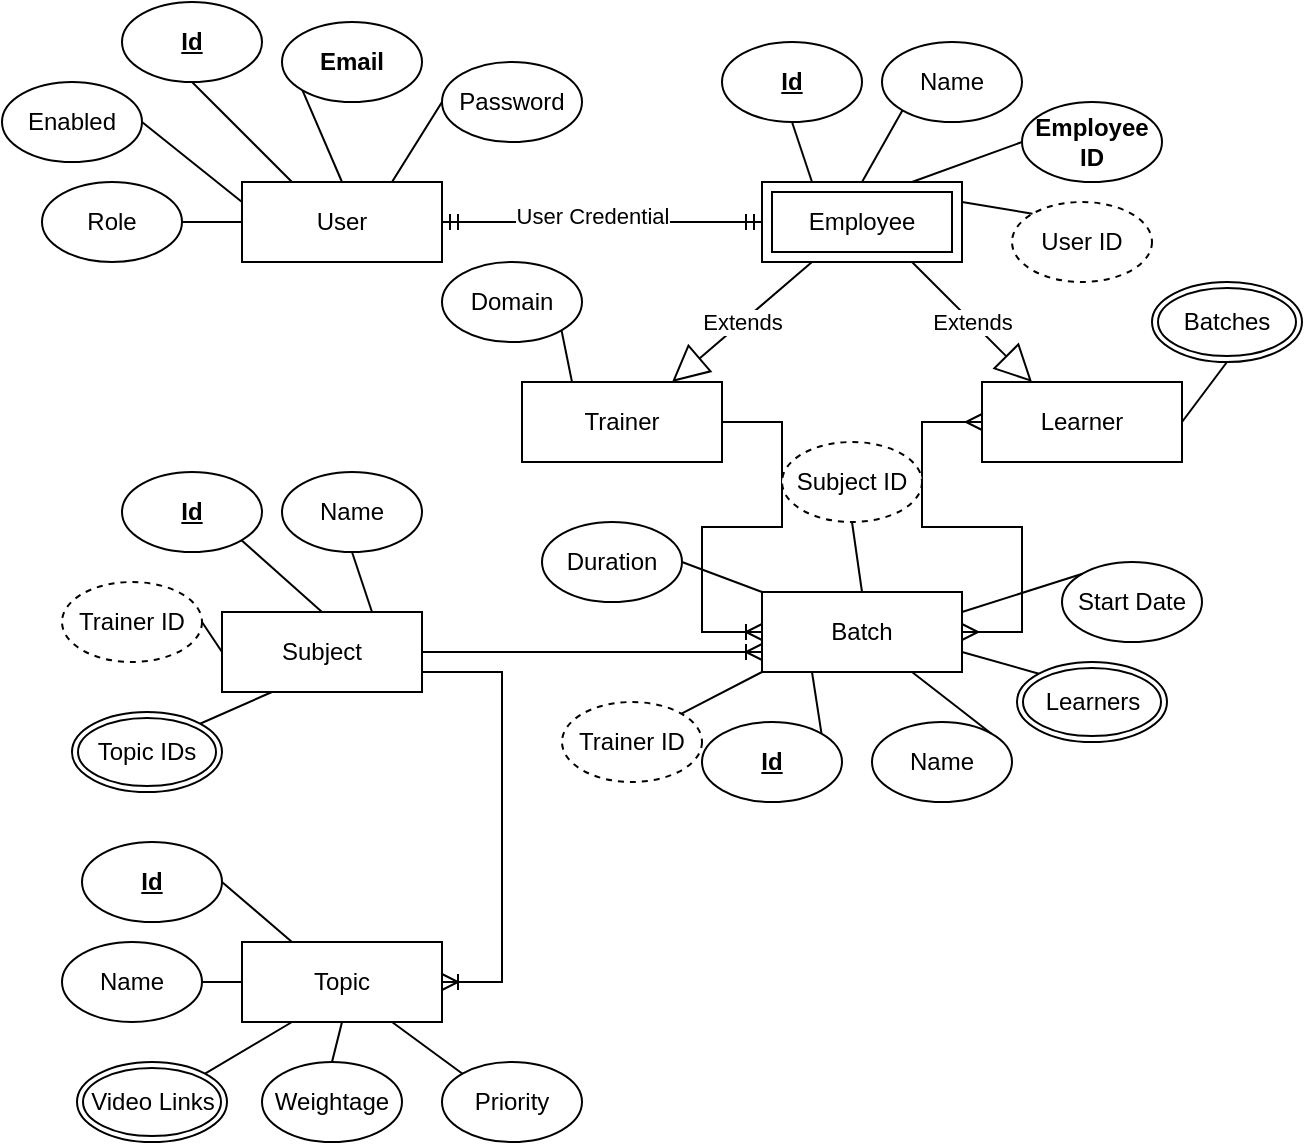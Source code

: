 <mxfile version="22.1.0" type="device">
  <diagram name="E-Learning" id="OIANr_8b8tr41d54KV40">
    <mxGraphModel dx="873" dy="510" grid="1" gridSize="10" guides="1" tooltips="1" connect="1" arrows="1" fold="1" page="1" pageScale="1" pageWidth="1100" pageHeight="850" math="0" shadow="0">
      <root>
        <mxCell id="0" />
        <mxCell id="1" parent="0" />
        <mxCell id="Su-YMEVekgUXVJTX0emV-1" value="Employee" style="shape=ext;margin=3;double=1;whiteSpace=wrap;html=1;align=center;" parent="1" vertex="1">
          <mxGeometry x="470" y="220" width="100" height="40" as="geometry" />
        </mxCell>
        <mxCell id="Su-YMEVekgUXVJTX0emV-2" value="Trainer" style="whiteSpace=wrap;html=1;align=center;" parent="1" vertex="1">
          <mxGeometry x="350" y="320" width="100" height="40" as="geometry" />
        </mxCell>
        <mxCell id="Su-YMEVekgUXVJTX0emV-3" value="Learner" style="whiteSpace=wrap;html=1;align=center;" parent="1" vertex="1">
          <mxGeometry x="580" y="320" width="100" height="40" as="geometry" />
        </mxCell>
        <mxCell id="Su-YMEVekgUXVJTX0emV-4" value="&lt;b&gt;&lt;u&gt;Id&lt;/u&gt;&lt;/b&gt;" style="ellipse;whiteSpace=wrap;html=1;align=center;" parent="1" vertex="1">
          <mxGeometry x="450" y="150" width="70" height="40" as="geometry" />
        </mxCell>
        <mxCell id="Su-YMEVekgUXVJTX0emV-5" value="Name" style="ellipse;whiteSpace=wrap;html=1;align=center;" parent="1" vertex="1">
          <mxGeometry x="530" y="150" width="70" height="40" as="geometry" />
        </mxCell>
        <mxCell id="Su-YMEVekgUXVJTX0emV-6" value="&lt;b&gt;Employee ID&lt;/b&gt;" style="ellipse;whiteSpace=wrap;html=1;align=center;" parent="1" vertex="1">
          <mxGeometry x="600" y="180" width="70" height="40" as="geometry" />
        </mxCell>
        <mxCell id="Su-YMEVekgUXVJTX0emV-12" value="" style="endArrow=none;html=1;rounded=0;exitX=0.5;exitY=1;exitDx=0;exitDy=0;entryX=0.25;entryY=0;entryDx=0;entryDy=0;" parent="1" source="Su-YMEVekgUXVJTX0emV-4" target="Su-YMEVekgUXVJTX0emV-1" edge="1">
          <mxGeometry relative="1" as="geometry">
            <mxPoint x="435" y="204" as="sourcePoint" />
            <mxPoint x="480" y="230" as="targetPoint" />
          </mxGeometry>
        </mxCell>
        <mxCell id="Su-YMEVekgUXVJTX0emV-13" value="" style="endArrow=none;html=1;rounded=0;exitX=0;exitY=1;exitDx=0;exitDy=0;entryX=0.5;entryY=0;entryDx=0;entryDy=0;" parent="1" source="Su-YMEVekgUXVJTX0emV-5" target="Su-YMEVekgUXVJTX0emV-1" edge="1">
          <mxGeometry relative="1" as="geometry">
            <mxPoint x="495" y="200" as="sourcePoint" />
            <mxPoint x="505" y="230" as="targetPoint" />
          </mxGeometry>
        </mxCell>
        <mxCell id="Su-YMEVekgUXVJTX0emV-14" value="" style="endArrow=none;html=1;rounded=0;exitX=0;exitY=0.5;exitDx=0;exitDy=0;entryX=0.75;entryY=0;entryDx=0;entryDy=0;" parent="1" source="Su-YMEVekgUXVJTX0emV-6" target="Su-YMEVekgUXVJTX0emV-1" edge="1">
          <mxGeometry relative="1" as="geometry">
            <mxPoint x="550" y="194" as="sourcePoint" />
            <mxPoint x="530" y="230" as="targetPoint" />
          </mxGeometry>
        </mxCell>
        <mxCell id="Su-YMEVekgUXVJTX0emV-15" value="Extends" style="endArrow=block;endSize=16;endFill=0;html=1;rounded=0;exitX=0.25;exitY=1;exitDx=0;exitDy=0;entryX=0.75;entryY=0;entryDx=0;entryDy=0;" parent="1" source="Su-YMEVekgUXVJTX0emV-1" target="Su-YMEVekgUXVJTX0emV-2" edge="1">
          <mxGeometry width="160" relative="1" as="geometry">
            <mxPoint x="495" y="290" as="sourcePoint" />
            <mxPoint x="600" y="320" as="targetPoint" />
          </mxGeometry>
        </mxCell>
        <mxCell id="Su-YMEVekgUXVJTX0emV-16" value="Extends" style="endArrow=block;endSize=16;endFill=0;html=1;rounded=0;exitX=0.75;exitY=1;exitDx=0;exitDy=0;entryX=0.25;entryY=0;entryDx=0;entryDy=0;" parent="1" source="Su-YMEVekgUXVJTX0emV-1" target="Su-YMEVekgUXVJTX0emV-3" edge="1">
          <mxGeometry width="160" relative="1" as="geometry">
            <mxPoint x="505" y="270" as="sourcePoint" />
            <mxPoint x="435" y="330" as="targetPoint" />
          </mxGeometry>
        </mxCell>
        <mxCell id="Su-YMEVekgUXVJTX0emV-18" value="Domain" style="ellipse;whiteSpace=wrap;html=1;align=center;" parent="1" vertex="1">
          <mxGeometry x="310" y="260" width="70" height="40" as="geometry" />
        </mxCell>
        <mxCell id="Su-YMEVekgUXVJTX0emV-20" value="" style="endArrow=none;html=1;rounded=0;exitX=1;exitY=1;exitDx=0;exitDy=0;entryX=0.25;entryY=0;entryDx=0;entryDy=0;" parent="1" source="Su-YMEVekgUXVJTX0emV-18" target="Su-YMEVekgUXVJTX0emV-2" edge="1">
          <mxGeometry relative="1" as="geometry">
            <mxPoint x="340" y="310" as="sourcePoint" />
            <mxPoint x="360" y="330" as="targetPoint" />
          </mxGeometry>
        </mxCell>
        <mxCell id="Su-YMEVekgUXVJTX0emV-22" value="User ID" style="ellipse;whiteSpace=wrap;html=1;align=center;dashed=1;" parent="1" vertex="1">
          <mxGeometry x="595" y="230" width="70" height="40" as="geometry" />
        </mxCell>
        <mxCell id="Su-YMEVekgUXVJTX0emV-23" value="" style="endArrow=none;html=1;rounded=0;exitX=0;exitY=0;exitDx=0;exitDy=0;entryX=1;entryY=0.25;entryDx=0;entryDy=0;" parent="1" source="Su-YMEVekgUXVJTX0emV-22" target="Su-YMEVekgUXVJTX0emV-1" edge="1">
          <mxGeometry relative="1" as="geometry">
            <mxPoint x="610" y="210" as="sourcePoint" />
            <mxPoint x="555" y="230" as="targetPoint" />
          </mxGeometry>
        </mxCell>
        <mxCell id="Su-YMEVekgUXVJTX0emV-24" value="User" style="whiteSpace=wrap;html=1;align=center;" parent="1" vertex="1">
          <mxGeometry x="210" y="220" width="100" height="40" as="geometry" />
        </mxCell>
        <mxCell id="Su-YMEVekgUXVJTX0emV-25" value="&lt;b&gt;&lt;u&gt;Id&lt;/u&gt;&lt;/b&gt;" style="ellipse;whiteSpace=wrap;html=1;align=center;" parent="1" vertex="1">
          <mxGeometry x="150" y="130" width="70" height="40" as="geometry" />
        </mxCell>
        <mxCell id="Su-YMEVekgUXVJTX0emV-26" value="&lt;b&gt;Email&lt;/b&gt;" style="ellipse;whiteSpace=wrap;html=1;align=center;" parent="1" vertex="1">
          <mxGeometry x="230" y="140" width="70" height="40" as="geometry" />
        </mxCell>
        <mxCell id="Su-YMEVekgUXVJTX0emV-27" value="Password" style="ellipse;whiteSpace=wrap;html=1;align=center;" parent="1" vertex="1">
          <mxGeometry x="310" y="160" width="70" height="40" as="geometry" />
        </mxCell>
        <mxCell id="Su-YMEVekgUXVJTX0emV-28" value="Enabled" style="ellipse;whiteSpace=wrap;html=1;align=center;" parent="1" vertex="1">
          <mxGeometry x="90" y="170" width="70" height="40" as="geometry" />
        </mxCell>
        <mxCell id="Su-YMEVekgUXVJTX0emV-29" value="Role" style="ellipse;whiteSpace=wrap;html=1;align=center;" parent="1" vertex="1">
          <mxGeometry x="110" y="220" width="70" height="40" as="geometry" />
        </mxCell>
        <mxCell id="Su-YMEVekgUXVJTX0emV-30" value="" style="endArrow=none;html=1;rounded=0;exitX=1;exitY=0.5;exitDx=0;exitDy=0;entryX=0;entryY=0.5;entryDx=0;entryDy=0;" parent="1" source="Su-YMEVekgUXVJTX0emV-29" target="Su-YMEVekgUXVJTX0emV-24" edge="1">
          <mxGeometry relative="1" as="geometry">
            <mxPoint x="455" y="290" as="sourcePoint" />
            <mxPoint x="465" y="320" as="targetPoint" />
          </mxGeometry>
        </mxCell>
        <mxCell id="Su-YMEVekgUXVJTX0emV-31" value="" style="endArrow=none;html=1;rounded=0;exitX=1;exitY=0.5;exitDx=0;exitDy=0;entryX=0;entryY=0.25;entryDx=0;entryDy=0;" parent="1" source="Su-YMEVekgUXVJTX0emV-28" target="Su-YMEVekgUXVJTX0emV-24" edge="1">
          <mxGeometry relative="1" as="geometry">
            <mxPoint x="190" y="250" as="sourcePoint" />
            <mxPoint x="220" y="250" as="targetPoint" />
          </mxGeometry>
        </mxCell>
        <mxCell id="Su-YMEVekgUXVJTX0emV-32" value="" style="endArrow=none;html=1;rounded=0;exitX=0.5;exitY=1;exitDx=0;exitDy=0;entryX=0.25;entryY=0;entryDx=0;entryDy=0;" parent="1" source="Su-YMEVekgUXVJTX0emV-25" target="Su-YMEVekgUXVJTX0emV-24" edge="1">
          <mxGeometry relative="1" as="geometry">
            <mxPoint x="170" y="200" as="sourcePoint" />
            <mxPoint x="220" y="240" as="targetPoint" />
          </mxGeometry>
        </mxCell>
        <mxCell id="Su-YMEVekgUXVJTX0emV-33" value="" style="endArrow=none;html=1;rounded=0;exitX=0;exitY=1;exitDx=0;exitDy=0;entryX=0.5;entryY=0;entryDx=0;entryDy=0;" parent="1" source="Su-YMEVekgUXVJTX0emV-26" target="Su-YMEVekgUXVJTX0emV-24" edge="1">
          <mxGeometry relative="1" as="geometry">
            <mxPoint x="195" y="180" as="sourcePoint" />
            <mxPoint x="245" y="230" as="targetPoint" />
          </mxGeometry>
        </mxCell>
        <mxCell id="Su-YMEVekgUXVJTX0emV-34" value="" style="endArrow=none;html=1;rounded=0;exitX=0;exitY=0.5;exitDx=0;exitDy=0;entryX=0.75;entryY=0;entryDx=0;entryDy=0;" parent="1" source="Su-YMEVekgUXVJTX0emV-27" target="Su-YMEVekgUXVJTX0emV-24" edge="1">
          <mxGeometry relative="1" as="geometry">
            <mxPoint x="250" y="184" as="sourcePoint" />
            <mxPoint x="270" y="230" as="targetPoint" />
          </mxGeometry>
        </mxCell>
        <mxCell id="Su-YMEVekgUXVJTX0emV-35" value="" style="edgeStyle=entityRelationEdgeStyle;fontSize=12;html=1;endArrow=ERmandOne;startArrow=ERmandOne;rounded=0;entryX=0;entryY=0.5;entryDx=0;entryDy=0;exitX=1;exitY=0.5;exitDx=0;exitDy=0;" parent="1" source="Su-YMEVekgUXVJTX0emV-24" target="Su-YMEVekgUXVJTX0emV-1" edge="1">
          <mxGeometry width="100" height="100" relative="1" as="geometry">
            <mxPoint x="350" y="220" as="sourcePoint" />
            <mxPoint x="450" y="120" as="targetPoint" />
          </mxGeometry>
        </mxCell>
        <mxCell id="Su-YMEVekgUXVJTX0emV-39" value="User Credential" style="edgeLabel;html=1;align=center;verticalAlign=middle;resizable=0;points=[];" parent="Su-YMEVekgUXVJTX0emV-35" vertex="1" connectable="0">
          <mxGeometry x="-0.061" y="3" relative="1" as="geometry">
            <mxPoint as="offset" />
          </mxGeometry>
        </mxCell>
        <mxCell id="Su-YMEVekgUXVJTX0emV-37" value="Batches" style="ellipse;shape=doubleEllipse;margin=3;whiteSpace=wrap;html=1;align=center;" parent="1" vertex="1">
          <mxGeometry x="665" y="270" width="75" height="40" as="geometry" />
        </mxCell>
        <mxCell id="Su-YMEVekgUXVJTX0emV-38" value="" style="endArrow=none;html=1;rounded=0;exitX=0.5;exitY=1;exitDx=0;exitDy=0;entryX=1;entryY=0.5;entryDx=0;entryDy=0;" parent="1" source="Su-YMEVekgUXVJTX0emV-37" target="Su-YMEVekgUXVJTX0emV-3" edge="1">
          <mxGeometry relative="1" as="geometry">
            <mxPoint x="616" y="246" as="sourcePoint" />
            <mxPoint x="580" y="240" as="targetPoint" />
          </mxGeometry>
        </mxCell>
        <mxCell id="Su-YMEVekgUXVJTX0emV-40" value="Batch" style="whiteSpace=wrap;html=1;align=center;" parent="1" vertex="1">
          <mxGeometry x="470" y="425" width="100" height="40" as="geometry" />
        </mxCell>
        <mxCell id="Su-YMEVekgUXVJTX0emV-41" value="&lt;b&gt;&lt;u&gt;Id&lt;/u&gt;&lt;/b&gt;" style="ellipse;whiteSpace=wrap;html=1;align=center;" parent="1" vertex="1">
          <mxGeometry x="440" y="490" width="70" height="40" as="geometry" />
        </mxCell>
        <mxCell id="Su-YMEVekgUXVJTX0emV-42" value="Name" style="ellipse;whiteSpace=wrap;html=1;align=center;" parent="1" vertex="1">
          <mxGeometry x="525" y="490" width="70" height="40" as="geometry" />
        </mxCell>
        <mxCell id="Su-YMEVekgUXVJTX0emV-43" value="Learners" style="ellipse;shape=doubleEllipse;margin=3;whiteSpace=wrap;html=1;align=center;" parent="1" vertex="1">
          <mxGeometry x="597.5" y="460" width="75" height="40" as="geometry" />
        </mxCell>
        <mxCell id="Su-YMEVekgUXVJTX0emV-44" value="" style="edgeStyle=entityRelationEdgeStyle;fontSize=12;html=1;endArrow=ERmany;startArrow=ERmany;rounded=0;entryX=0;entryY=0.5;entryDx=0;entryDy=0;exitX=1;exitY=0.5;exitDx=0;exitDy=0;" parent="1" source="Su-YMEVekgUXVJTX0emV-40" target="Su-YMEVekgUXVJTX0emV-3" edge="1">
          <mxGeometry width="100" height="100" relative="1" as="geometry">
            <mxPoint x="440" y="400" as="sourcePoint" />
            <mxPoint x="540" y="300" as="targetPoint" />
          </mxGeometry>
        </mxCell>
        <mxCell id="Su-YMEVekgUXVJTX0emV-45" value="" style="endArrow=none;html=1;rounded=0;exitX=0;exitY=0;exitDx=0;exitDy=0;entryX=1;entryY=0.75;entryDx=0;entryDy=0;" parent="1" source="Su-YMEVekgUXVJTX0emV-43" target="Su-YMEVekgUXVJTX0emV-40" edge="1">
          <mxGeometry relative="1" as="geometry">
            <mxPoint x="713" y="320" as="sourcePoint" />
            <mxPoint x="690" y="350" as="targetPoint" />
          </mxGeometry>
        </mxCell>
        <mxCell id="Su-YMEVekgUXVJTX0emV-46" value="" style="endArrow=none;html=1;rounded=0;exitX=1;exitY=0;exitDx=0;exitDy=0;entryX=0.75;entryY=1;entryDx=0;entryDy=0;" parent="1" source="Su-YMEVekgUXVJTX0emV-42" target="Su-YMEVekgUXVJTX0emV-40" edge="1">
          <mxGeometry relative="1" as="geometry">
            <mxPoint x="619" y="476" as="sourcePoint" />
            <mxPoint x="580" y="465" as="targetPoint" />
          </mxGeometry>
        </mxCell>
        <mxCell id="Su-YMEVekgUXVJTX0emV-47" value="" style="endArrow=none;html=1;rounded=0;exitX=1;exitY=0;exitDx=0;exitDy=0;entryX=0.25;entryY=1;entryDx=0;entryDy=0;" parent="1" source="Su-YMEVekgUXVJTX0emV-41" target="Su-YMEVekgUXVJTX0emV-40" edge="1">
          <mxGeometry relative="1" as="geometry">
            <mxPoint x="594" y="506" as="sourcePoint" />
            <mxPoint x="555" y="475" as="targetPoint" />
          </mxGeometry>
        </mxCell>
        <mxCell id="Su-YMEVekgUXVJTX0emV-48" value="Trainer ID" style="ellipse;whiteSpace=wrap;html=1;align=center;dashed=1;" parent="1" vertex="1">
          <mxGeometry x="370" y="480" width="70" height="40" as="geometry" />
        </mxCell>
        <mxCell id="Su-YMEVekgUXVJTX0emV-49" value="" style="endArrow=none;html=1;rounded=0;exitX=1;exitY=0;exitDx=0;exitDy=0;entryX=0;entryY=1;entryDx=0;entryDy=0;" parent="1" source="Su-YMEVekgUXVJTX0emV-48" target="Su-YMEVekgUXVJTX0emV-40" edge="1">
          <mxGeometry relative="1" as="geometry">
            <mxPoint x="509" y="506" as="sourcePoint" />
            <mxPoint x="505" y="475" as="targetPoint" />
          </mxGeometry>
        </mxCell>
        <mxCell id="Su-YMEVekgUXVJTX0emV-50" value="Subject" style="whiteSpace=wrap;html=1;align=center;" parent="1" vertex="1">
          <mxGeometry x="200" y="435" width="100" height="40" as="geometry" />
        </mxCell>
        <mxCell id="Su-YMEVekgUXVJTX0emV-51" value="" style="edgeStyle=entityRelationEdgeStyle;fontSize=12;html=1;endArrow=ERoneToMany;rounded=0;exitX=1;exitY=0.5;exitDx=0;exitDy=0;entryX=0;entryY=0.5;entryDx=0;entryDy=0;" parent="1" source="Su-YMEVekgUXVJTX0emV-2" target="Su-YMEVekgUXVJTX0emV-40" edge="1">
          <mxGeometry width="100" height="100" relative="1" as="geometry">
            <mxPoint x="430" y="500" as="sourcePoint" />
            <mxPoint x="530" y="400" as="targetPoint" />
          </mxGeometry>
        </mxCell>
        <mxCell id="Su-YMEVekgUXVJTX0emV-52" value="&lt;b&gt;&lt;u&gt;Id&lt;/u&gt;&lt;/b&gt;" style="ellipse;whiteSpace=wrap;html=1;align=center;" parent="1" vertex="1">
          <mxGeometry x="150" y="365" width="70" height="40" as="geometry" />
        </mxCell>
        <mxCell id="Su-YMEVekgUXVJTX0emV-53" value="Name" style="ellipse;whiteSpace=wrap;html=1;align=center;" parent="1" vertex="1">
          <mxGeometry x="230" y="365" width="70" height="40" as="geometry" />
        </mxCell>
        <mxCell id="Su-YMEVekgUXVJTX0emV-54" value="Trainer ID" style="ellipse;whiteSpace=wrap;html=1;align=center;dashed=1;" parent="1" vertex="1">
          <mxGeometry x="120" y="420" width="70" height="40" as="geometry" />
        </mxCell>
        <mxCell id="Su-YMEVekgUXVJTX0emV-55" value="Topic IDs" style="ellipse;shape=doubleEllipse;margin=3;whiteSpace=wrap;html=1;align=center;" parent="1" vertex="1">
          <mxGeometry x="125" y="485" width="75" height="40" as="geometry" />
        </mxCell>
        <mxCell id="Su-YMEVekgUXVJTX0emV-56" value="Start Date" style="ellipse;whiteSpace=wrap;html=1;align=center;" parent="1" vertex="1">
          <mxGeometry x="620" y="410" width="70" height="40" as="geometry" />
        </mxCell>
        <mxCell id="Su-YMEVekgUXVJTX0emV-57" value="Duration" style="ellipse;whiteSpace=wrap;html=1;align=center;" parent="1" vertex="1">
          <mxGeometry x="360" y="390" width="70" height="40" as="geometry" />
        </mxCell>
        <mxCell id="Su-YMEVekgUXVJTX0emV-58" value="" style="endArrow=none;html=1;rounded=0;exitX=1;exitY=0.5;exitDx=0;exitDy=0;entryX=0;entryY=0;entryDx=0;entryDy=0;" parent="1" source="Su-YMEVekgUXVJTX0emV-57" target="Su-YMEVekgUXVJTX0emV-40" edge="1">
          <mxGeometry relative="1" as="geometry">
            <mxPoint x="439" y="496" as="sourcePoint" />
            <mxPoint x="480" y="475" as="targetPoint" />
          </mxGeometry>
        </mxCell>
        <mxCell id="Su-YMEVekgUXVJTX0emV-59" value="" style="endArrow=none;html=1;rounded=0;exitX=1;exitY=0.25;exitDx=0;exitDy=0;entryX=0;entryY=0;entryDx=0;entryDy=0;" parent="1" source="Su-YMEVekgUXVJTX0emV-40" target="Su-YMEVekgUXVJTX0emV-56" edge="1">
          <mxGeometry relative="1" as="geometry">
            <mxPoint x="449" y="506" as="sourcePoint" />
            <mxPoint x="490" y="485" as="targetPoint" />
          </mxGeometry>
        </mxCell>
        <mxCell id="Su-YMEVekgUXVJTX0emV-61" value="Subject ID" style="ellipse;whiteSpace=wrap;html=1;align=center;dashed=1;" parent="1" vertex="1">
          <mxGeometry x="480" y="350" width="70" height="40" as="geometry" />
        </mxCell>
        <mxCell id="Su-YMEVekgUXVJTX0emV-62" value="" style="endArrow=none;html=1;rounded=0;exitX=0.5;exitY=1;exitDx=0;exitDy=0;entryX=0.5;entryY=0;entryDx=0;entryDy=0;" parent="1" source="Su-YMEVekgUXVJTX0emV-61" target="Su-YMEVekgUXVJTX0emV-40" edge="1">
          <mxGeometry relative="1" as="geometry">
            <mxPoint x="440" y="420" as="sourcePoint" />
            <mxPoint x="480" y="435" as="targetPoint" />
          </mxGeometry>
        </mxCell>
        <mxCell id="Su-YMEVekgUXVJTX0emV-63" value="" style="endArrow=none;html=1;rounded=0;exitX=0.5;exitY=1;exitDx=0;exitDy=0;entryX=0.75;entryY=0;entryDx=0;entryDy=0;" parent="1" source="Su-YMEVekgUXVJTX0emV-53" target="Su-YMEVekgUXVJTX0emV-50" edge="1">
          <mxGeometry relative="1" as="geometry">
            <mxPoint x="500" y="425" as="sourcePoint" />
            <mxPoint x="540" y="440" as="targetPoint" />
          </mxGeometry>
        </mxCell>
        <mxCell id="Su-YMEVekgUXVJTX0emV-64" value="" style="endArrow=none;html=1;rounded=0;exitX=1;exitY=1;exitDx=0;exitDy=0;entryX=0.5;entryY=0;entryDx=0;entryDy=0;" parent="1" source="Su-YMEVekgUXVJTX0emV-52" target="Su-YMEVekgUXVJTX0emV-50" edge="1">
          <mxGeometry relative="1" as="geometry">
            <mxPoint x="275" y="415" as="sourcePoint" />
            <mxPoint x="285" y="445" as="targetPoint" />
          </mxGeometry>
        </mxCell>
        <mxCell id="Su-YMEVekgUXVJTX0emV-65" value="" style="endArrow=none;html=1;rounded=0;exitX=1;exitY=0.5;exitDx=0;exitDy=0;entryX=0;entryY=0.5;entryDx=0;entryDy=0;" parent="1" source="Su-YMEVekgUXVJTX0emV-54" target="Su-YMEVekgUXVJTX0emV-50" edge="1">
          <mxGeometry relative="1" as="geometry">
            <mxPoint x="219" y="409" as="sourcePoint" />
            <mxPoint x="260" y="445" as="targetPoint" />
          </mxGeometry>
        </mxCell>
        <mxCell id="Su-YMEVekgUXVJTX0emV-66" value="" style="endArrow=none;html=1;rounded=0;exitX=1;exitY=0;exitDx=0;exitDy=0;entryX=0.25;entryY=1;entryDx=0;entryDy=0;" parent="1" source="Su-YMEVekgUXVJTX0emV-55" target="Su-YMEVekgUXVJTX0emV-50" edge="1">
          <mxGeometry relative="1" as="geometry">
            <mxPoint x="200" y="450" as="sourcePoint" />
            <mxPoint x="210" y="465" as="targetPoint" />
          </mxGeometry>
        </mxCell>
        <mxCell id="Su-YMEVekgUXVJTX0emV-67" value="" style="edgeStyle=entityRelationEdgeStyle;fontSize=12;html=1;endArrow=ERoneToMany;rounded=0;exitX=1;exitY=0.5;exitDx=0;exitDy=0;entryX=0;entryY=0.75;entryDx=0;entryDy=0;" parent="1" source="Su-YMEVekgUXVJTX0emV-50" target="Su-YMEVekgUXVJTX0emV-40" edge="1">
          <mxGeometry width="100" height="100" relative="1" as="geometry">
            <mxPoint x="460" y="350" as="sourcePoint" />
            <mxPoint x="480" y="455" as="targetPoint" />
          </mxGeometry>
        </mxCell>
        <mxCell id="ZA2R68NSi6haRx9WB-m2-2" value="Topic" style="whiteSpace=wrap;html=1;align=center;" vertex="1" parent="1">
          <mxGeometry x="210" y="600" width="100" height="40" as="geometry" />
        </mxCell>
        <mxCell id="ZA2R68NSi6haRx9WB-m2-3" value="&lt;b&gt;&lt;u&gt;Id&lt;/u&gt;&lt;/b&gt;" style="ellipse;whiteSpace=wrap;html=1;align=center;" vertex="1" parent="1">
          <mxGeometry x="130" y="550" width="70" height="40" as="geometry" />
        </mxCell>
        <mxCell id="ZA2R68NSi6haRx9WB-m2-4" value="Name" style="ellipse;whiteSpace=wrap;html=1;align=center;" vertex="1" parent="1">
          <mxGeometry x="120" y="600" width="70" height="40" as="geometry" />
        </mxCell>
        <mxCell id="ZA2R68NSi6haRx9WB-m2-5" value="Video Links" style="ellipse;shape=doubleEllipse;margin=3;whiteSpace=wrap;html=1;align=center;" vertex="1" parent="1">
          <mxGeometry x="127.5" y="660" width="75" height="40" as="geometry" />
        </mxCell>
        <mxCell id="ZA2R68NSi6haRx9WB-m2-6" value="" style="endArrow=none;html=1;rounded=0;exitX=1;exitY=0.5;exitDx=0;exitDy=0;entryX=0.25;entryY=0;entryDx=0;entryDy=0;" edge="1" parent="1" source="ZA2R68NSi6haRx9WB-m2-3" target="ZA2R68NSi6haRx9WB-m2-2">
          <mxGeometry relative="1" as="geometry">
            <mxPoint x="275" y="415" as="sourcePoint" />
            <mxPoint x="285" y="445" as="targetPoint" />
          </mxGeometry>
        </mxCell>
        <mxCell id="ZA2R68NSi6haRx9WB-m2-7" value="" style="endArrow=none;html=1;rounded=0;exitX=1;exitY=0.5;exitDx=0;exitDy=0;entryX=0;entryY=0.5;entryDx=0;entryDy=0;" edge="1" parent="1" source="ZA2R68NSi6haRx9WB-m2-4" target="ZA2R68NSi6haRx9WB-m2-2">
          <mxGeometry relative="1" as="geometry">
            <mxPoint x="210" y="580" as="sourcePoint" />
            <mxPoint x="245" y="610" as="targetPoint" />
          </mxGeometry>
        </mxCell>
        <mxCell id="ZA2R68NSi6haRx9WB-m2-8" value="" style="endArrow=none;html=1;rounded=0;exitX=1;exitY=0;exitDx=0;exitDy=0;entryX=0.25;entryY=1;entryDx=0;entryDy=0;" edge="1" parent="1" source="ZA2R68NSi6haRx9WB-m2-5" target="ZA2R68NSi6haRx9WB-m2-2">
          <mxGeometry relative="1" as="geometry">
            <mxPoint x="190" y="616" as="sourcePoint" />
            <mxPoint x="220" y="630" as="targetPoint" />
          </mxGeometry>
        </mxCell>
        <mxCell id="ZA2R68NSi6haRx9WB-m2-9" value="Weightage" style="ellipse;whiteSpace=wrap;html=1;align=center;" vertex="1" parent="1">
          <mxGeometry x="220" y="660" width="70" height="40" as="geometry" />
        </mxCell>
        <mxCell id="ZA2R68NSi6haRx9WB-m2-10" value="Priority" style="ellipse;whiteSpace=wrap;html=1;align=center;" vertex="1" parent="1">
          <mxGeometry x="310" y="660" width="70" height="40" as="geometry" />
        </mxCell>
        <mxCell id="ZA2R68NSi6haRx9WB-m2-11" value="" style="endArrow=none;html=1;rounded=0;exitX=0.5;exitY=0;exitDx=0;exitDy=0;entryX=0.5;entryY=1;entryDx=0;entryDy=0;" edge="1" parent="1" source="ZA2R68NSi6haRx9WB-m2-9" target="ZA2R68NSi6haRx9WB-m2-2">
          <mxGeometry relative="1" as="geometry">
            <mxPoint x="201" y="676" as="sourcePoint" />
            <mxPoint x="245" y="650" as="targetPoint" />
          </mxGeometry>
        </mxCell>
        <mxCell id="ZA2R68NSi6haRx9WB-m2-12" value="" style="endArrow=none;html=1;rounded=0;exitX=0;exitY=0;exitDx=0;exitDy=0;entryX=0.75;entryY=1;entryDx=0;entryDy=0;" edge="1" parent="1" source="ZA2R68NSi6haRx9WB-m2-10" target="ZA2R68NSi6haRx9WB-m2-2">
          <mxGeometry relative="1" as="geometry">
            <mxPoint x="265" y="670" as="sourcePoint" />
            <mxPoint x="270" y="650" as="targetPoint" />
          </mxGeometry>
        </mxCell>
        <mxCell id="ZA2R68NSi6haRx9WB-m2-14" value="" style="edgeStyle=entityRelationEdgeStyle;fontSize=12;html=1;endArrow=ERoneToMany;rounded=0;exitX=1;exitY=0.75;exitDx=0;exitDy=0;" edge="1" parent="1" source="Su-YMEVekgUXVJTX0emV-50" target="ZA2R68NSi6haRx9WB-m2-2">
          <mxGeometry width="100" height="100" relative="1" as="geometry">
            <mxPoint x="310" y="465" as="sourcePoint" />
            <mxPoint x="480" y="465" as="targetPoint" />
          </mxGeometry>
        </mxCell>
      </root>
    </mxGraphModel>
  </diagram>
</mxfile>
